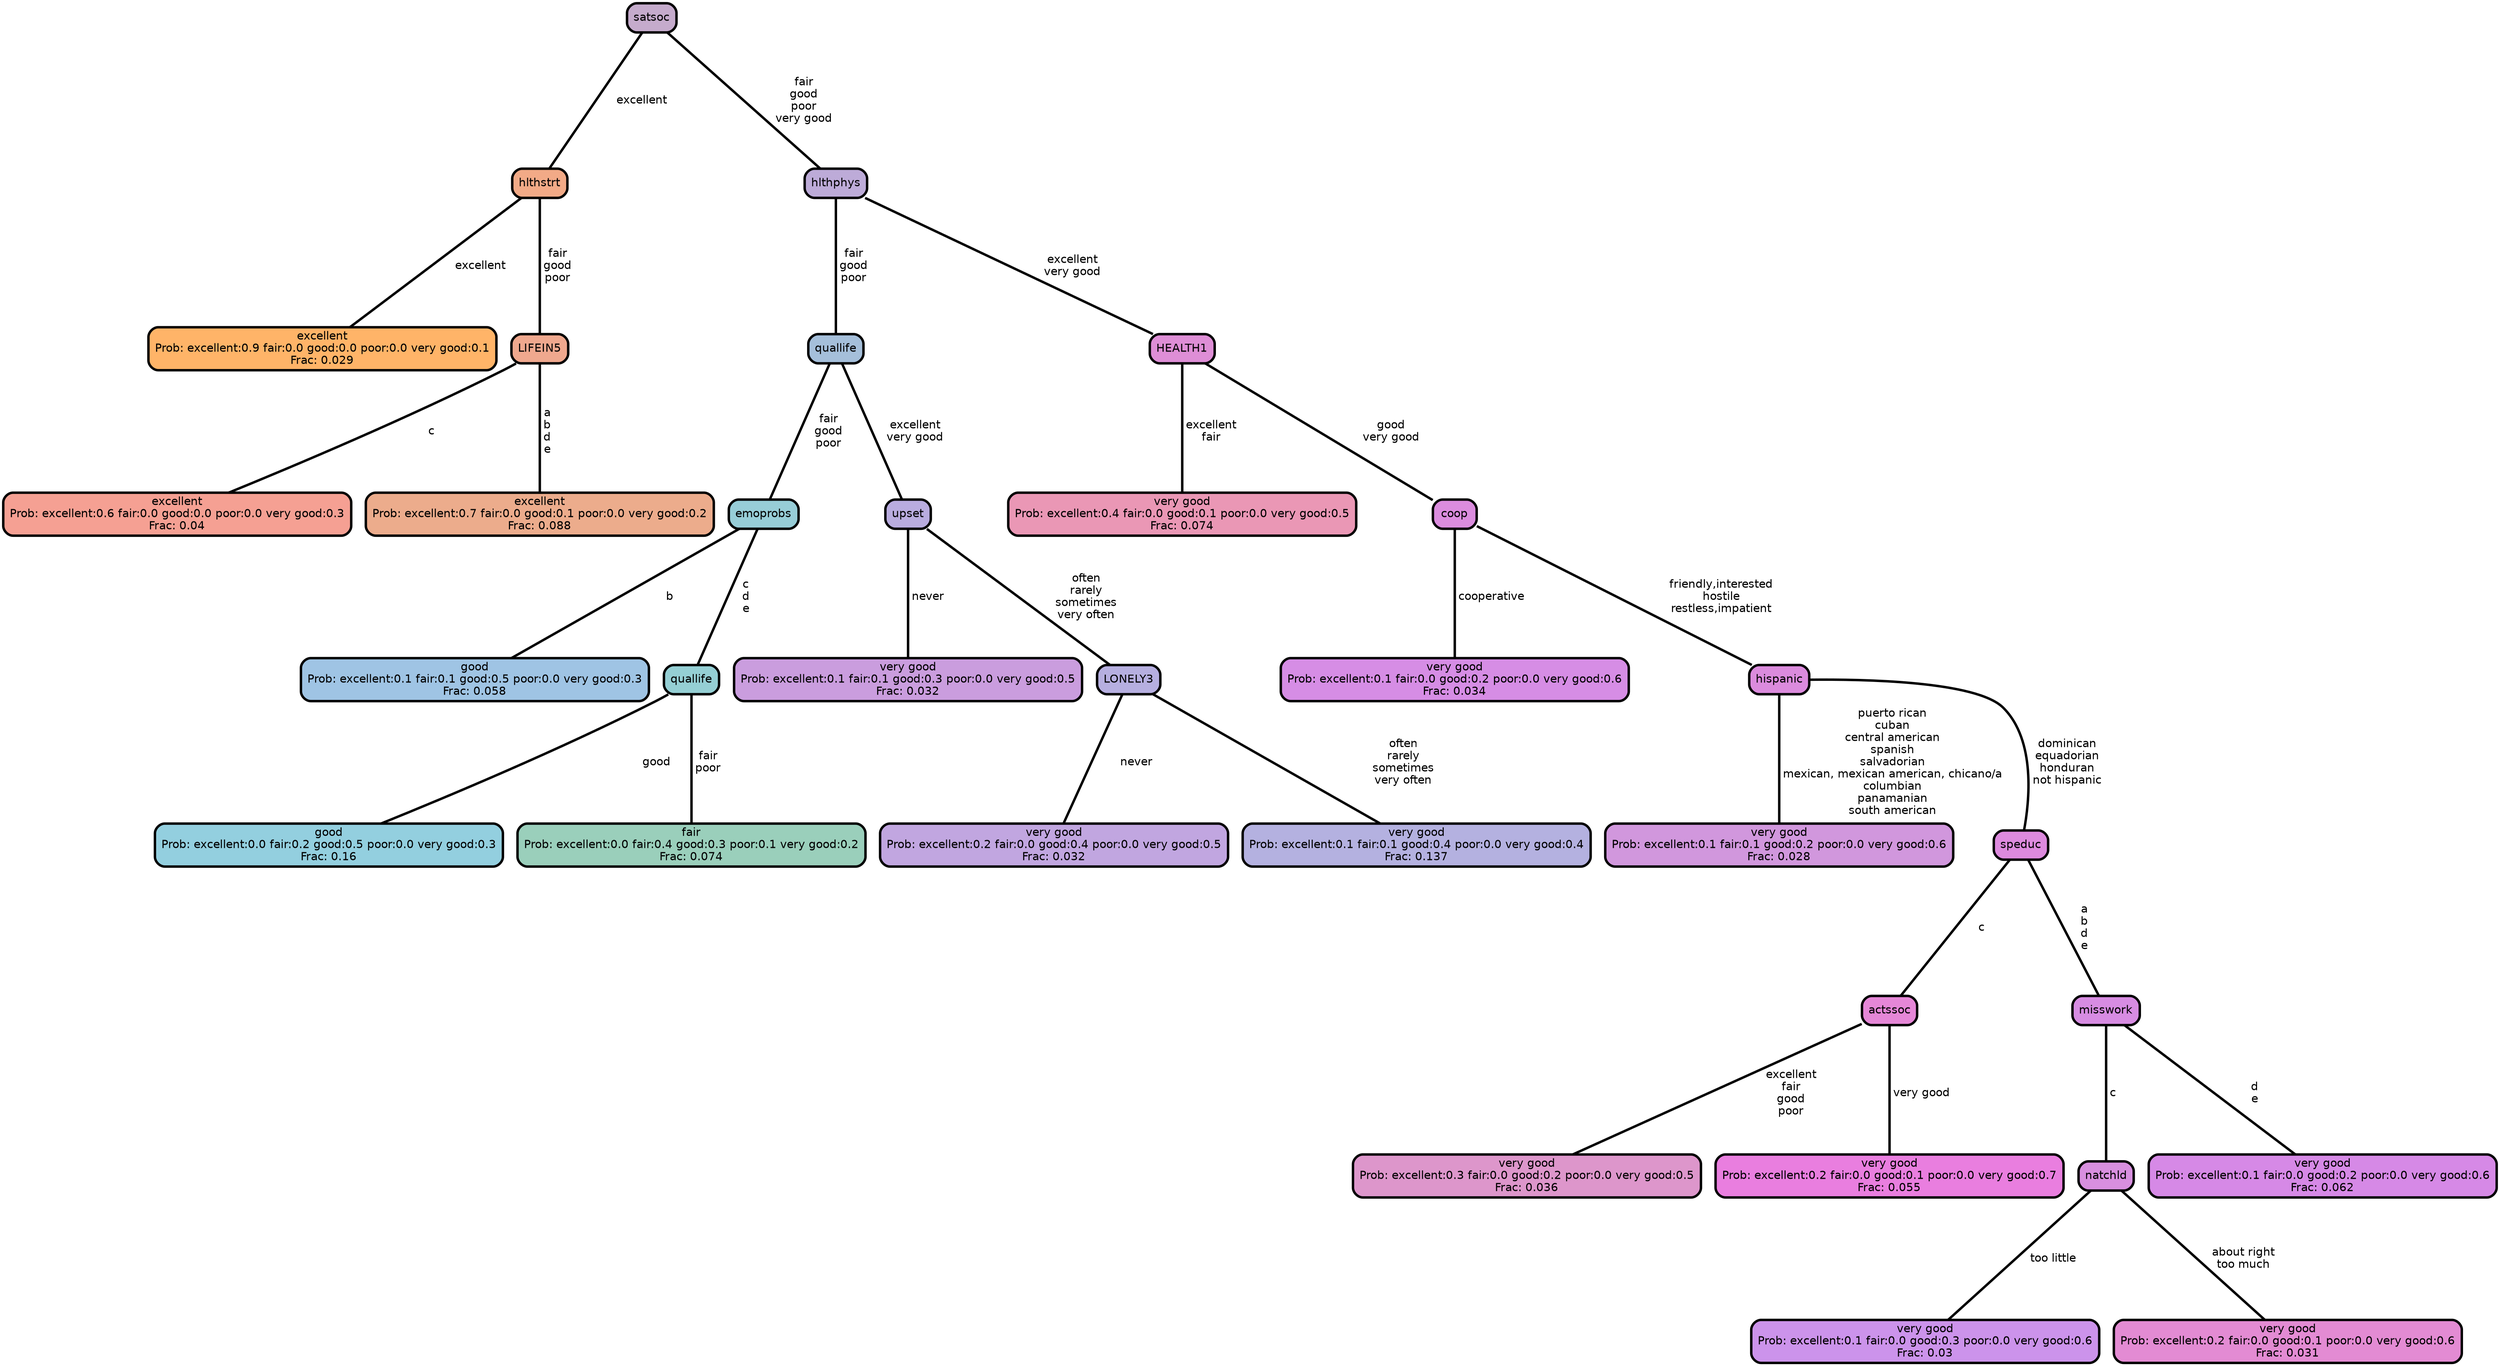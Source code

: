 graph Tree {
node [shape=box, style="filled, rounded",color="black",penwidth="3",fontcolor="black",                 fontname=helvetica] ;
graph [ranksep="0 equally", splines=straight,                 bgcolor=transparent, dpi=200] ;
edge [fontname=helvetica, color=black] ;
0 [label="excellent
Prob: excellent:0.9 fair:0.0 good:0.0 poor:0.0 very good:0.1
Frac: 0.029", fillcolor="#ffb468"] ;
1 [label="hlthstrt", fillcolor="#f2aa87"] ;
2 [label="excellent
Prob: excellent:0.6 fair:0.0 good:0.0 poor:0.0 very good:0.3
Frac: 0.04", fillcolor="#f5a093"] ;
3 [label="LIFEIN5", fillcolor="#efa88e"] ;
4 [label="excellent
Prob: excellent:0.7 fair:0.0 good:0.1 poor:0.0 very good:0.2
Frac: 0.088", fillcolor="#ecac8c"] ;
5 [label="satsoc", fillcolor="#c5abcc"] ;
6 [label="good
Prob: excellent:0.1 fair:0.1 good:0.5 poor:0.0 very good:0.3
Frac: 0.058", fillcolor="#9fc4e4"] ;
7 [label="emoprobs", fillcolor="#97cdd7"] ;
8 [label="good
Prob: excellent:0.0 fair:0.2 good:0.5 poor:0.0 very good:0.3
Frac: 0.16", fillcolor="#93cfdf"] ;
9 [label="quallife", fillcolor="#95cfd4"] ;
10 [label="fair
Prob: excellent:0.0 fair:0.4 good:0.3 poor:0.1 very good:0.2
Frac: 0.074", fillcolor="#9acfbb"] ;
11 [label="quallife", fillcolor="#a5bfda"] ;
12 [label="very good
Prob: excellent:0.1 fair:0.1 good:0.3 poor:0.0 very good:0.5
Frac: 0.032", fillcolor="#ca9dde"] ;
13 [label="upset", fillcolor="#b9acdf"] ;
14 [label="very good
Prob: excellent:0.2 fair:0.0 good:0.4 poor:0.0 very good:0.5
Frac: 0.032", fillcolor="#c1a6e0"] ;
15 [label="LONELY3", fillcolor="#b6afe0"] ;
16 [label="very good
Prob: excellent:0.1 fair:0.1 good:0.4 poor:0.0 very good:0.4
Frac: 0.137", fillcolor="#b4b1e0"] ;
17 [label="hlthphys", fillcolor="#bdabd8"] ;
18 [label="very good
Prob: excellent:0.4 fair:0.0 good:0.1 poor:0.0 very good:0.5
Frac: 0.074", fillcolor="#ea97b5"] ;
19 [label="HEALTH1", fillcolor="#de8ed6"] ;
20 [label="very good
Prob: excellent:0.1 fair:0.0 good:0.2 poor:0.0 very good:0.6
Frac: 0.034", fillcolor="#d68de5"] ;
21 [label="coop", fillcolor="#db8cde"] ;
22 [label="very good
Prob: excellent:0.1 fair:0.1 good:0.2 poor:0.0 very good:0.6
Frac: 0.028", fillcolor="#d197dd"] ;
23 [label="hispanic", fillcolor="#db8bdd"] ;
24 [label="very good
Prob: excellent:0.3 fair:0.0 good:0.2 poor:0.0 very good:0.5
Frac: 0.036", fillcolor="#dd96cb"] ;
25 [label="actssoc", fillcolor="#e587d7"] ;
26 [label="very good
Prob: excellent:0.2 fair:0.0 good:0.1 poor:0.0 very good:0.7
Frac: 0.055", fillcolor="#e97edf"] ;
27 [label="speduc", fillcolor="#dd8ade"] ;
28 [label="very good
Prob: excellent:0.1 fair:0.0 good:0.3 poor:0.0 very good:0.6
Frac: 0.03", fillcolor="#cc93eb"] ;
29 [label="natchld", fillcolor="#d88fdf"] ;
30 [label="very good
Prob: excellent:0.2 fair:0.0 good:0.1 poor:0.0 very good:0.6
Frac: 0.031", fillcolor="#e38bd3"] ;
31 [label="misswork", fillcolor="#d78ce2"] ;
32 [label="very good
Prob: excellent:0.1 fair:0.0 good:0.2 poor:0.0 very good:0.6
Frac: 0.062", fillcolor="#d689e6"] ;
1 -- 0 [label=" excellent",penwidth=3] ;
1 -- 3 [label=" fair\n good\n poor",penwidth=3] ;
3 -- 2 [label=" c",penwidth=3] ;
3 -- 4 [label=" a\n b\n d\n e",penwidth=3] ;
5 -- 1 [label=" excellent",penwidth=3] ;
5 -- 17 [label=" fair\n good\n poor\n very good",penwidth=3] ;
7 -- 6 [label=" b",penwidth=3] ;
7 -- 9 [label=" c\n d\n e",penwidth=3] ;
9 -- 8 [label=" good",penwidth=3] ;
9 -- 10 [label=" fair\n poor",penwidth=3] ;
11 -- 7 [label=" fair\n good\n poor",penwidth=3] ;
11 -- 13 [label=" excellent\n very good",penwidth=3] ;
13 -- 12 [label=" never",penwidth=3] ;
13 -- 15 [label=" often\n rarely\n sometimes\n very often",penwidth=3] ;
15 -- 14 [label=" never",penwidth=3] ;
15 -- 16 [label=" often\n rarely\n sometimes\n very often",penwidth=3] ;
17 -- 11 [label=" fair\n good\n poor",penwidth=3] ;
17 -- 19 [label=" excellent\n very good",penwidth=3] ;
19 -- 18 [label=" excellent\n fair",penwidth=3] ;
19 -- 21 [label=" good\n very good",penwidth=3] ;
21 -- 20 [label=" cooperative",penwidth=3] ;
21 -- 23 [label=" friendly,interested\n hostile\n restless,impatient",penwidth=3] ;
23 -- 22 [label=" puerto rican\n cuban\n central american\n spanish\n salvadorian\n mexican, mexican american, chicano/a\n columbian\n panamanian\n south american",penwidth=3] ;
23 -- 27 [label=" dominican\n equadorian\n honduran\n not hispanic",penwidth=3] ;
25 -- 24 [label=" excellent\n fair\n good\n poor",penwidth=3] ;
25 -- 26 [label=" very good",penwidth=3] ;
27 -- 25 [label=" c",penwidth=3] ;
27 -- 31 [label=" a\n b\n d\n e",penwidth=3] ;
29 -- 28 [label=" too little",penwidth=3] ;
29 -- 30 [label=" about right\n too much",penwidth=3] ;
31 -- 29 [label=" c",penwidth=3] ;
31 -- 32 [label=" d\n e",penwidth=3] ;
{rank = same;}}